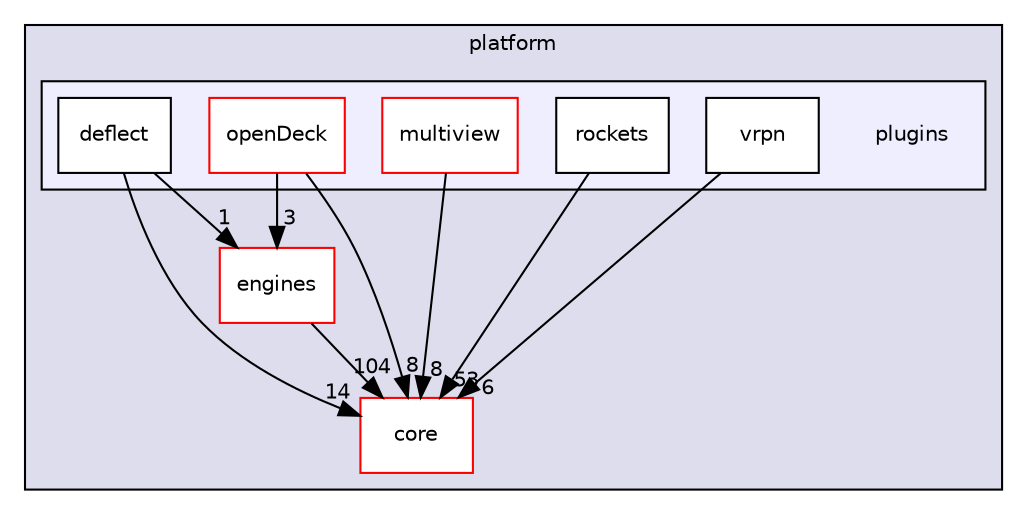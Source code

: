 digraph "platform/plugins" {
  compound=true
  node [ fontsize="10", fontname="Helvetica"];
  edge [ labelfontsize="10", labelfontname="Helvetica"];
  subgraph clusterdir_c5a52a81292cf9a5167198f4f346d6d9 {
    graph [ bgcolor="#ddddee", pencolor="black", label="platform" fontname="Helvetica", fontsize="10", URL="dir_c5a52a81292cf9a5167198f4f346d6d9.html"]
  dir_3066efc1f4040d52e90bf8a29ab3f16b [shape=box label="core" fillcolor="white" style="filled" color="red" URL="dir_3066efc1f4040d52e90bf8a29ab3f16b.html"];
  dir_4389f3d2beff546807b6b148625d2759 [shape=box label="engines" fillcolor="white" style="filled" color="red" URL="dir_4389f3d2beff546807b6b148625d2759.html"];
  subgraph clusterdir_1d387e22b704c43dbb0ef2b3b77fabe1 {
    graph [ bgcolor="#eeeeff", pencolor="black", label="" URL="dir_1d387e22b704c43dbb0ef2b3b77fabe1.html"];
    dir_1d387e22b704c43dbb0ef2b3b77fabe1 [shape=plaintext label="plugins"];
  dir_2c659273cac19c7312efe7fc5518ebb1 [shape=box label="deflect" fillcolor="white" style="filled" URL="dir_2c659273cac19c7312efe7fc5518ebb1.html"];
  dir_9eca24558759147f9993844c2daa18e6 [shape=box label="multiview" fillcolor="white" style="filled" color="red" URL="dir_9eca24558759147f9993844c2daa18e6.html"];
  dir_4b39a8051326a2cb5846d5449a38081f [shape=box label="openDeck" fillcolor="white" style="filled" color="red" URL="dir_4b39a8051326a2cb5846d5449a38081f.html"];
  dir_7c18b428d78dd40b296732ecc9eed82c [shape=box label="rockets" fillcolor="white" style="filled" URL="dir_7c18b428d78dd40b296732ecc9eed82c.html"];
  dir_16c5a7198412336721e4d7864588dbc2 [shape=box label="vrpn" fillcolor="white" style="filled" URL="dir_16c5a7198412336721e4d7864588dbc2.html"];
  }
  }
  dir_7c18b428d78dd40b296732ecc9eed82c->dir_3066efc1f4040d52e90bf8a29ab3f16b [headlabel="53", labeldistance=1.5 headhref="dir_000081_000065.html"];
  dir_16c5a7198412336721e4d7864588dbc2->dir_3066efc1f4040d52e90bf8a29ab3f16b [headlabel="6", labeldistance=1.5 headhref="dir_000082_000065.html"];
  dir_2c659273cac19c7312efe7fc5518ebb1->dir_3066efc1f4040d52e90bf8a29ab3f16b [headlabel="14", labeldistance=1.5 headhref="dir_000078_000065.html"];
  dir_2c659273cac19c7312efe7fc5518ebb1->dir_4389f3d2beff546807b6b148625d2759 [headlabel="1", labeldistance=1.5 headhref="dir_000078_000073.html"];
  dir_4b39a8051326a2cb5846d5449a38081f->dir_3066efc1f4040d52e90bf8a29ab3f16b [headlabel="8", labeldistance=1.5 headhref="dir_000080_000065.html"];
  dir_4b39a8051326a2cb5846d5449a38081f->dir_4389f3d2beff546807b6b148625d2759 [headlabel="3", labeldistance=1.5 headhref="dir_000080_000073.html"];
  dir_9eca24558759147f9993844c2daa18e6->dir_3066efc1f4040d52e90bf8a29ab3f16b [headlabel="8", labeldistance=1.5 headhref="dir_000079_000065.html"];
  dir_4389f3d2beff546807b6b148625d2759->dir_3066efc1f4040d52e90bf8a29ab3f16b [headlabel="104", labeldistance=1.5 headhref="dir_000073_000065.html"];
}

